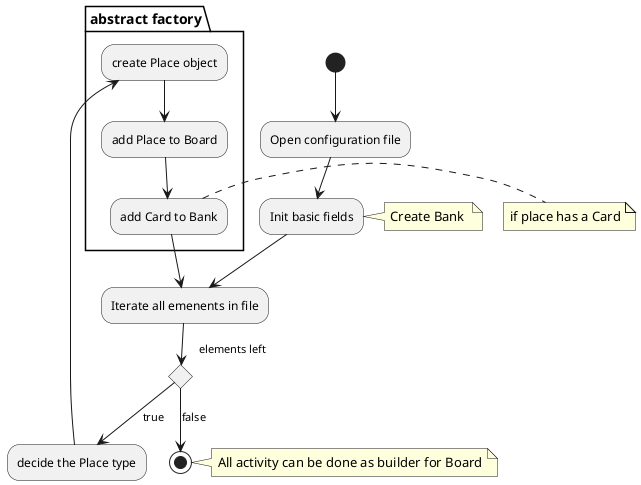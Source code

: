 @startuml
(*) --> "Open configuration file" 
--> "Init basic fields"
note right
    Create Bank 
end note
--> "Iterate all emenents in file"
if "elements left" then 
    --> [true] "decide the Place type"
    partition "abstract factory" {
    --> "create Place object"
    --> "add Place to Board"
    --> "add Card to Bank"
    }
    note right
        if place has a Card
    end note
    --> "Iterate all emenents in file"
else
    --> [false] (*)
note right 
    All activity can be done as builder for Board
    end note

@enduml